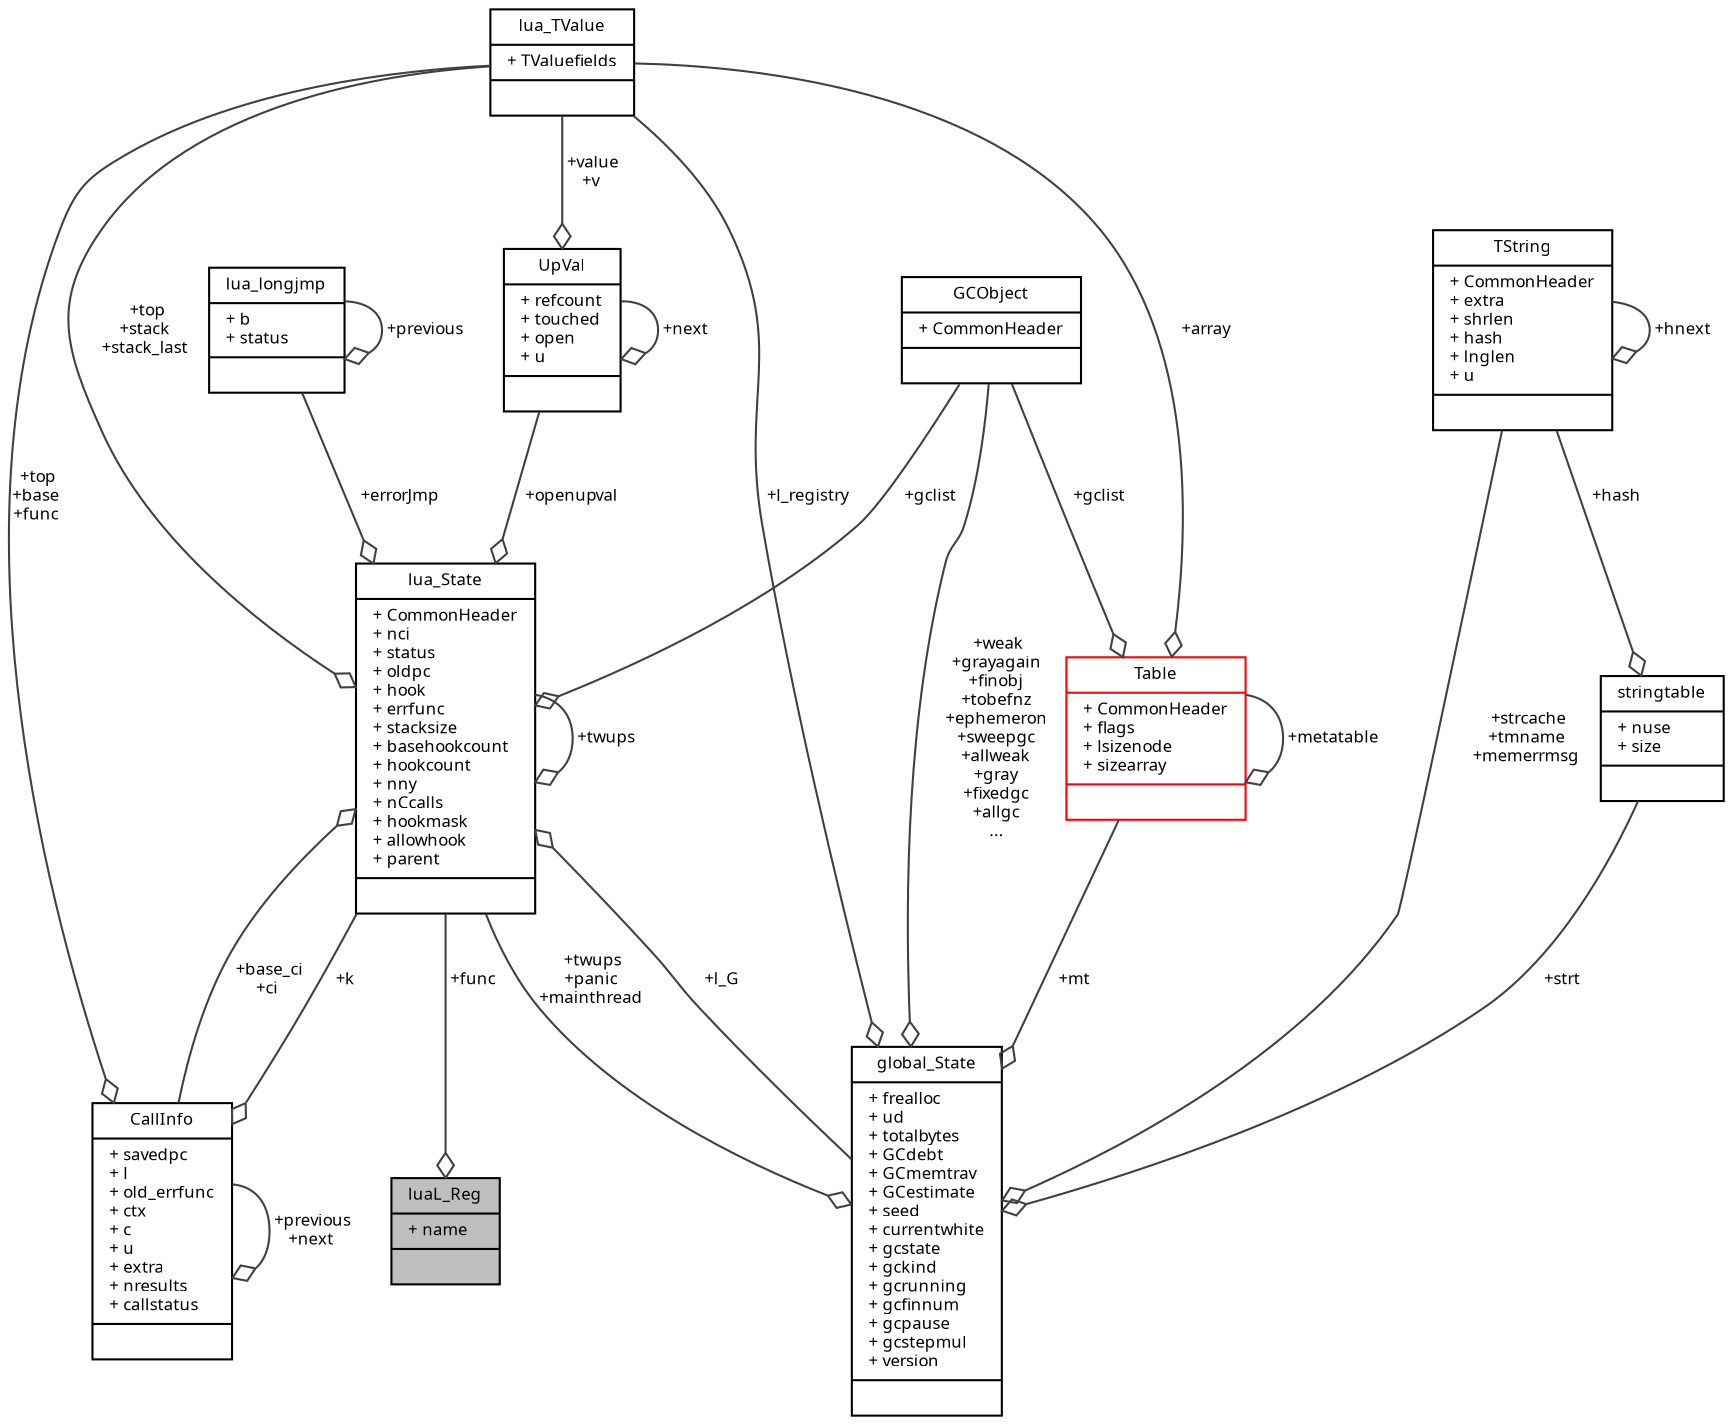 digraph "luaL_Reg"
{
  edge [fontname="Sans",fontsize="8",labelfontname="Sans",labelfontsize="8"];
  node [fontname="Sans",fontsize="8",shape=record];
  Node1 [label="{luaL_Reg\n|+ name\l|}",height=0.2,width=0.4,color="black", fillcolor="grey75", style="filled", fontcolor="black"];
  Node2 -> Node1 [color="grey25",fontsize="8",style="solid",label=" +func" ,arrowhead="odiamond",fontname="Sans"];
  Node2 [label="{lua_State\n|+ CommonHeader\l+ nci\l+ status\l+ oldpc\l+ hook\l+ errfunc\l+ stacksize\l+ basehookcount\l+ hookcount\l+ nny\l+ nCcalls\l+ hookmask\l+ allowhook\l+ parent\l|}",height=0.2,width=0.4,color="black", fillcolor="white", style="filled",URL="$structlua___state.html"];
  Node3 -> Node2 [color="grey25",fontsize="8",style="solid",label=" +openupval" ,arrowhead="odiamond",fontname="Sans"];
  Node3 [label="{UpVal\n|+ refcount\l+ touched\l+ open\l+ u\l|}",height=0.2,width=0.4,color="black", fillcolor="white", style="filled",URL="$struct_up_val.html"];
  Node3 -> Node3 [color="grey25",fontsize="8",style="solid",label=" +next" ,arrowhead="odiamond",fontname="Sans"];
  Node4 -> Node3 [color="grey25",fontsize="8",style="solid",label=" +value\n+v" ,arrowhead="odiamond",fontname="Sans"];
  Node4 [label="{lua_TValue\n|+ TValuefields\l|}",height=0.2,width=0.4,color="black", fillcolor="white", style="filled",URL="$structlua___t_value.html"];
  Node4 -> Node2 [color="grey25",fontsize="8",style="solid",label=" +top\n+stack\n+stack_last" ,arrowhead="odiamond",fontname="Sans"];
  Node5 -> Node2 [color="grey25",fontsize="8",style="solid",label=" +errorJmp" ,arrowhead="odiamond",fontname="Sans"];
  Node5 [label="{lua_longjmp\n|+ b\l+ status\l|}",height=0.2,width=0.4,color="black", fillcolor="white", style="filled",URL="$structlua__longjmp.html"];
  Node5 -> Node5 [color="grey25",fontsize="8",style="solid",label=" +previous" ,arrowhead="odiamond",fontname="Sans"];
  Node6 -> Node2 [color="grey25",fontsize="8",style="solid",label=" +l_G" ,arrowhead="odiamond",fontname="Sans"];
  Node6 [label="{global_State\n|+ frealloc\l+ ud\l+ totalbytes\l+ GCdebt\l+ GCmemtrav\l+ GCestimate\l+ seed\l+ currentwhite\l+ gcstate\l+ gckind\l+ gcrunning\l+ gcfinnum\l+ gcpause\l+ gcstepmul\l+ version\l|}",height=0.2,width=0.4,color="black", fillcolor="white", style="filled",URL="$structglobal___state.html"];
  Node4 -> Node6 [color="grey25",fontsize="8",style="solid",label=" +l_registry" ,arrowhead="odiamond",fontname="Sans"];
  Node7 -> Node6 [color="grey25",fontsize="8",style="solid",label=" +strt" ,arrowhead="odiamond",fontname="Sans"];
  Node7 [label="{stringtable\n|+ nuse\l+ size\l|}",height=0.2,width=0.4,color="black", fillcolor="white", style="filled",URL="$structstringtable.html"];
  Node8 -> Node7 [color="grey25",fontsize="8",style="solid",label=" +hash" ,arrowhead="odiamond",fontname="Sans"];
  Node8 [label="{TString\n|+ CommonHeader\l+ extra\l+ shrlen\l+ hash\l+ lnglen\l+ u\l|}",height=0.2,width=0.4,color="black", fillcolor="white", style="filled",URL="$struct_t_string.html"];
  Node8 -> Node8 [color="grey25",fontsize="8",style="solid",label=" +hnext" ,arrowhead="odiamond",fontname="Sans"];
  Node8 -> Node6 [color="grey25",fontsize="8",style="solid",label=" +strcache\n+tmname\n+memerrmsg" ,arrowhead="odiamond",fontname="Sans"];
  Node9 -> Node6 [color="grey25",fontsize="8",style="solid",label=" +mt" ,arrowhead="odiamond",fontname="Sans"];
  Node9 [label="{Table\n|+ CommonHeader\l+ flags\l+ lsizenode\l+ sizearray\l|}",height=0.2,width=0.4,color="red", fillcolor="white", style="filled",URL="$struct_table.html"];
  Node4 -> Node9 [color="grey25",fontsize="8",style="solid",label=" +array" ,arrowhead="odiamond",fontname="Sans"];
  Node9 -> Node9 [color="grey25",fontsize="8",style="solid",label=" +metatable" ,arrowhead="odiamond",fontname="Sans"];
  Node10 -> Node9 [color="grey25",fontsize="8",style="solid",label=" +gclist" ,arrowhead="odiamond",fontname="Sans"];
  Node10 [label="{GCObject\n|+ CommonHeader\l|}",height=0.2,width=0.4,color="black", fillcolor="white", style="filled",URL="$struct_g_c_object.html"];
  Node10 -> Node6 [color="grey25",fontsize="8",style="solid",label=" +weak\n+grayagain\n+finobj\n+tobefnz\n+ephemeron\n+sweepgc\n+allweak\n+gray\n+fixedgc\n+allgc\n..." ,arrowhead="odiamond",fontname="Sans"];
  Node2 -> Node6 [color="grey25",fontsize="8",style="solid",label=" +twups\n+panic\n+mainthread" ,arrowhead="odiamond",fontname="Sans"];
  Node10 -> Node2 [color="grey25",fontsize="8",style="solid",label=" +gclist" ,arrowhead="odiamond",fontname="Sans"];
  Node2 -> Node2 [color="grey25",fontsize="8",style="solid",label=" +twups" ,arrowhead="odiamond",fontname="Sans"];
  Node11 -> Node2 [color="grey25",fontsize="8",style="solid",label=" +base_ci\n+ci" ,arrowhead="odiamond",fontname="Sans"];
  Node11 [label="{CallInfo\n|+ savedpc\l+ l\l+ old_errfunc\l+ ctx\l+ c\l+ u\l+ extra\l+ nresults\l+ callstatus\l|}",height=0.2,width=0.4,color="black", fillcolor="white", style="filled",URL="$struct_call_info.html"];
  Node4 -> Node11 [color="grey25",fontsize="8",style="solid",label=" +top\n+base\n+func" ,arrowhead="odiamond",fontname="Sans"];
  Node2 -> Node11 [color="grey25",fontsize="8",style="solid",label=" +k" ,arrowhead="odiamond",fontname="Sans"];
  Node11 -> Node11 [color="grey25",fontsize="8",style="solid",label=" +previous\n+next" ,arrowhead="odiamond",fontname="Sans"];
}
